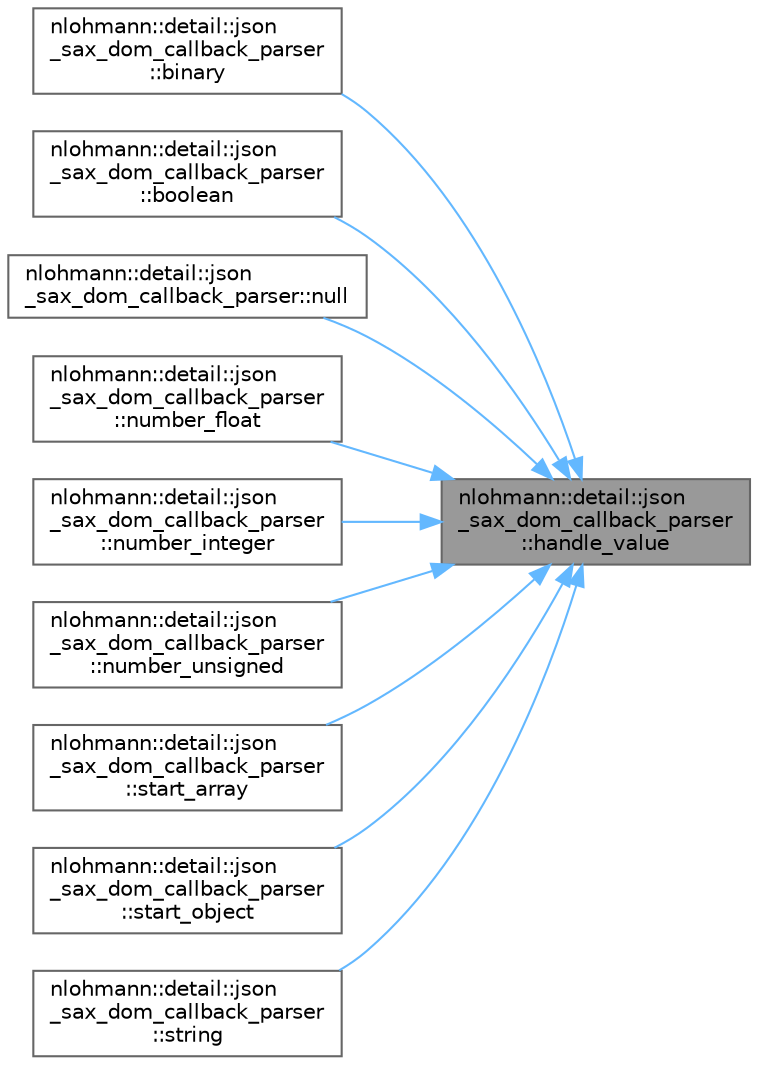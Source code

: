 digraph "nlohmann::detail::json_sax_dom_callback_parser::handle_value"
{
 // LATEX_PDF_SIZE
  bgcolor="transparent";
  edge [fontname=Helvetica,fontsize=10,labelfontname=Helvetica,labelfontsize=10];
  node [fontname=Helvetica,fontsize=10,shape=box,height=0.2,width=0.4];
  rankdir="RL";
  Node1 [label="nlohmann::detail::json\l_sax_dom_callback_parser\l::handle_value",height=0.2,width=0.4,color="gray40", fillcolor="grey60", style="filled", fontcolor="black",tooltip=" "];
  Node1 -> Node2 [dir="back",color="steelblue1",style="solid"];
  Node2 [label="nlohmann::detail::json\l_sax_dom_callback_parser\l::binary",height=0.2,width=0.4,color="grey40", fillcolor="white", style="filled",URL="$a01971.html#a66f5515cddef5074c9499f21c26ac099",tooltip=" "];
  Node1 -> Node3 [dir="back",color="steelblue1",style="solid"];
  Node3 [label="nlohmann::detail::json\l_sax_dom_callback_parser\l::boolean",height=0.2,width=0.4,color="grey40", fillcolor="white", style="filled",URL="$a01971.html#ab7d8db672189164a8c0731e65ada1b45",tooltip=" "];
  Node1 -> Node4 [dir="back",color="steelblue1",style="solid"];
  Node4 [label="nlohmann::detail::json\l_sax_dom_callback_parser::null",height=0.2,width=0.4,color="grey40", fillcolor="white", style="filled",URL="$a01971.html#a446262b6a75371fe8e0a6218ba2911e6",tooltip=" "];
  Node1 -> Node5 [dir="back",color="steelblue1",style="solid"];
  Node5 [label="nlohmann::detail::json\l_sax_dom_callback_parser\l::number_float",height=0.2,width=0.4,color="grey40", fillcolor="white", style="filled",URL="$a01971.html#ae21f7872c334c77d03ae033cb0749b1c",tooltip=" "];
  Node1 -> Node6 [dir="back",color="steelblue1",style="solid"];
  Node6 [label="nlohmann::detail::json\l_sax_dom_callback_parser\l::number_integer",height=0.2,width=0.4,color="grey40", fillcolor="white", style="filled",URL="$a01971.html#a68d9eddfd572e8687c1c8107e0505aa6",tooltip=" "];
  Node1 -> Node7 [dir="back",color="steelblue1",style="solid"];
  Node7 [label="nlohmann::detail::json\l_sax_dom_callback_parser\l::number_unsigned",height=0.2,width=0.4,color="grey40", fillcolor="white", style="filled",URL="$a01971.html#acabb231463bf669441c22e4ea385a9fb",tooltip=" "];
  Node1 -> Node8 [dir="back",color="steelblue1",style="solid"];
  Node8 [label="nlohmann::detail::json\l_sax_dom_callback_parser\l::start_array",height=0.2,width=0.4,color="grey40", fillcolor="white", style="filled",URL="$a01971.html#a5255b98ba8282e3625968f91cff9d3d0",tooltip=" "];
  Node1 -> Node9 [dir="back",color="steelblue1",style="solid"];
  Node9 [label="nlohmann::detail::json\l_sax_dom_callback_parser\l::start_object",height=0.2,width=0.4,color="grey40", fillcolor="white", style="filled",URL="$a01971.html#a040e60243cc7c18a6078c6b83cdb4a81",tooltip=" "];
  Node1 -> Node10 [dir="back",color="steelblue1",style="solid"];
  Node10 [label="nlohmann::detail::json\l_sax_dom_callback_parser\l::string",height=0.2,width=0.4,color="grey40", fillcolor="white", style="filled",URL="$a01971.html#ad94e912a67c7b96158937236805b8b47",tooltip=" "];
}
